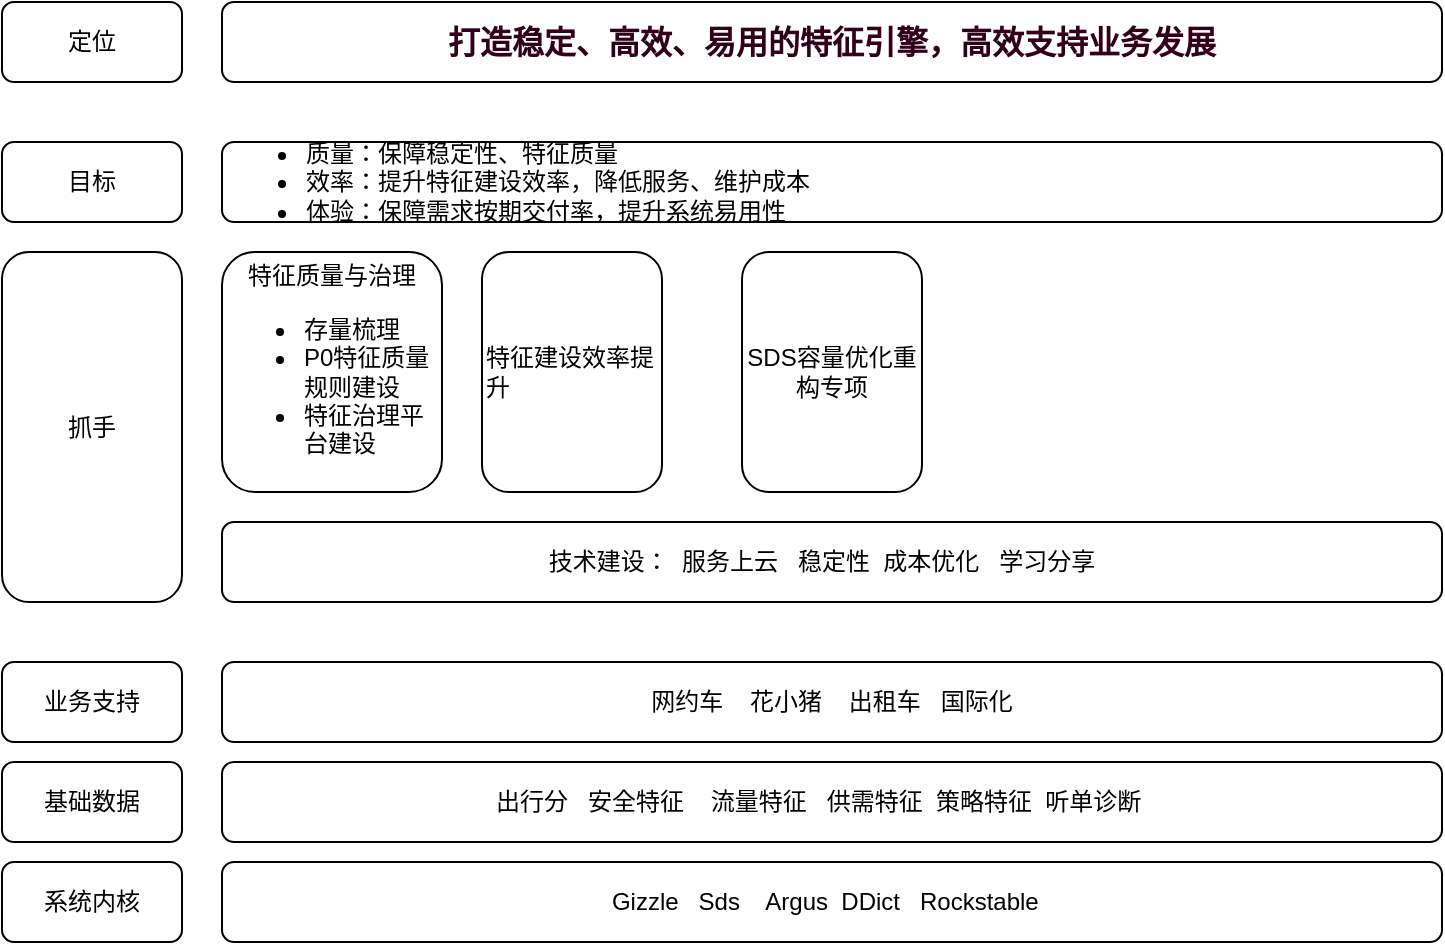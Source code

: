 <mxfile version="14.4.3" type="github">
  <diagram id="0ql-77iRh93Zedp5rYDf" name="Page-1">
    <mxGraphModel dx="901" dy="591" grid="1" gridSize="10" guides="1" tooltips="1" connect="1" arrows="1" fold="1" page="1" pageScale="1" pageWidth="827" pageHeight="1169" math="0" shadow="0">
      <root>
        <mxCell id="0" />
        <mxCell id="1" parent="0" />
        <mxCell id="XVMsI3g6lcJiQLdyO5kc-1" value="定位" style="rounded=1;whiteSpace=wrap;html=1;" vertex="1" parent="1">
          <mxGeometry x="40" y="160" width="90" height="40" as="geometry" />
        </mxCell>
        <mxCell id="XVMsI3g6lcJiQLdyO5kc-2" value="&lt;span style=&quot;font-size: 16px ; color: rgb(51 , 0 , 26) ; text-indent: 0in ; font-family: &amp;#34;pingfang sc regular&amp;#34; ; letter-spacing: 0pt ; font-weight: bold ; vertical-align: baseline&quot;&gt;打造稳定、高效、易用的特征引擎，高效支持业务发展&lt;/span&gt;&lt;br&gt;" style="rounded=1;whiteSpace=wrap;html=1;" vertex="1" parent="1">
          <mxGeometry x="150" y="160" width="610" height="40" as="geometry" />
        </mxCell>
        <mxCell id="XVMsI3g6lcJiQLdyO5kc-3" value="目标" style="rounded=1;whiteSpace=wrap;html=1;" vertex="1" parent="1">
          <mxGeometry x="40" y="230" width="90" height="40" as="geometry" />
        </mxCell>
        <mxCell id="XVMsI3g6lcJiQLdyO5kc-4" value="&lt;ul&gt;&lt;li&gt;质量：保障稳定性、特征质量&lt;/li&gt;&lt;li&gt;效率：提升特征建设效率，降低服务、维护成本&lt;/li&gt;&lt;li&gt;体验：保障需求按期交付率，提升系统易用性&lt;/li&gt;&lt;/ul&gt;" style="rounded=1;whiteSpace=wrap;html=1;align=left;" vertex="1" parent="1">
          <mxGeometry x="150" y="230" width="610" height="40" as="geometry" />
        </mxCell>
        <mxCell id="XVMsI3g6lcJiQLdyO5kc-5" value="基础数据" style="rounded=1;whiteSpace=wrap;html=1;" vertex="1" parent="1">
          <mxGeometry x="40" y="540" width="90" height="40" as="geometry" />
        </mxCell>
        <mxCell id="XVMsI3g6lcJiQLdyO5kc-6" value="出行分&amp;nbsp; &amp;nbsp;安全特征&amp;nbsp; &amp;nbsp; 流量特征&amp;nbsp; &amp;nbsp;供需特征&amp;nbsp; 策略特征&amp;nbsp; 听单诊断&amp;nbsp; &amp;nbsp;&amp;nbsp;" style="rounded=1;whiteSpace=wrap;html=1;" vertex="1" parent="1">
          <mxGeometry x="150" y="540" width="610" height="40" as="geometry" />
        </mxCell>
        <mxCell id="XVMsI3g6lcJiQLdyO5kc-9" value="抓手" style="rounded=1;whiteSpace=wrap;html=1;" vertex="1" parent="1">
          <mxGeometry x="40" y="285" width="90" height="175" as="geometry" />
        </mxCell>
        <mxCell id="XVMsI3g6lcJiQLdyO5kc-10" value="系统内核" style="rounded=1;whiteSpace=wrap;html=1;" vertex="1" parent="1">
          <mxGeometry x="40" y="590" width="90" height="40" as="geometry" />
        </mxCell>
        <mxCell id="XVMsI3g6lcJiQLdyO5kc-11" value="Gizzle&amp;nbsp; &amp;nbsp;Sds&amp;nbsp; &amp;nbsp; Argus&amp;nbsp; DDict&amp;nbsp; &amp;nbsp;Rockstable&amp;nbsp;&amp;nbsp;" style="rounded=1;whiteSpace=wrap;html=1;" vertex="1" parent="1">
          <mxGeometry x="150" y="590" width="610" height="40" as="geometry" />
        </mxCell>
        <mxCell id="XVMsI3g6lcJiQLdyO5kc-12" value="特征质量与治理&lt;br&gt;&lt;ul&gt;&lt;li style=&quot;text-align: left&quot;&gt;存量梳理&lt;/li&gt;&lt;li style=&quot;text-align: left&quot;&gt;P0特征质量规则建设&lt;/li&gt;&lt;li style=&quot;text-align: left&quot;&gt;特征治理平台建设&lt;/li&gt;&lt;/ul&gt;" style="rounded=1;whiteSpace=wrap;html=1;" vertex="1" parent="1">
          <mxGeometry x="150" y="285" width="110" height="120" as="geometry" />
        </mxCell>
        <mxCell id="XVMsI3g6lcJiQLdyO5kc-13" value="特征建设效率提升&lt;br&gt;" style="rounded=1;whiteSpace=wrap;html=1;align=left;" vertex="1" parent="1">
          <mxGeometry x="280" y="285" width="90" height="120" as="geometry" />
        </mxCell>
        <mxCell id="XVMsI3g6lcJiQLdyO5kc-14" value="SDS容量优化重构专项" style="rounded=1;whiteSpace=wrap;html=1;" vertex="1" parent="1">
          <mxGeometry x="410" y="285" width="90" height="120" as="geometry" />
        </mxCell>
        <mxCell id="XVMsI3g6lcJiQLdyO5kc-16" value="业务支持" style="rounded=1;whiteSpace=wrap;html=1;" vertex="1" parent="1">
          <mxGeometry x="40" y="490" width="90" height="40" as="geometry" />
        </mxCell>
        <mxCell id="XVMsI3g6lcJiQLdyO5kc-17" value="网约车&amp;nbsp; &amp;nbsp; 花小猪&amp;nbsp; &amp;nbsp; 出租车&amp;nbsp; &amp;nbsp;国际化" style="rounded=1;whiteSpace=wrap;html=1;" vertex="1" parent="1">
          <mxGeometry x="150" y="490" width="610" height="40" as="geometry" />
        </mxCell>
        <mxCell id="XVMsI3g6lcJiQLdyO5kc-18" value="技术建设：&amp;nbsp; 服务上云&amp;nbsp; &amp;nbsp;稳定性&amp;nbsp; 成本优化&amp;nbsp; &amp;nbsp;学习分享&amp;nbsp; &amp;nbsp;" style="rounded=1;whiteSpace=wrap;html=1;" vertex="1" parent="1">
          <mxGeometry x="150" y="420" width="610" height="40" as="geometry" />
        </mxCell>
      </root>
    </mxGraphModel>
  </diagram>
</mxfile>

